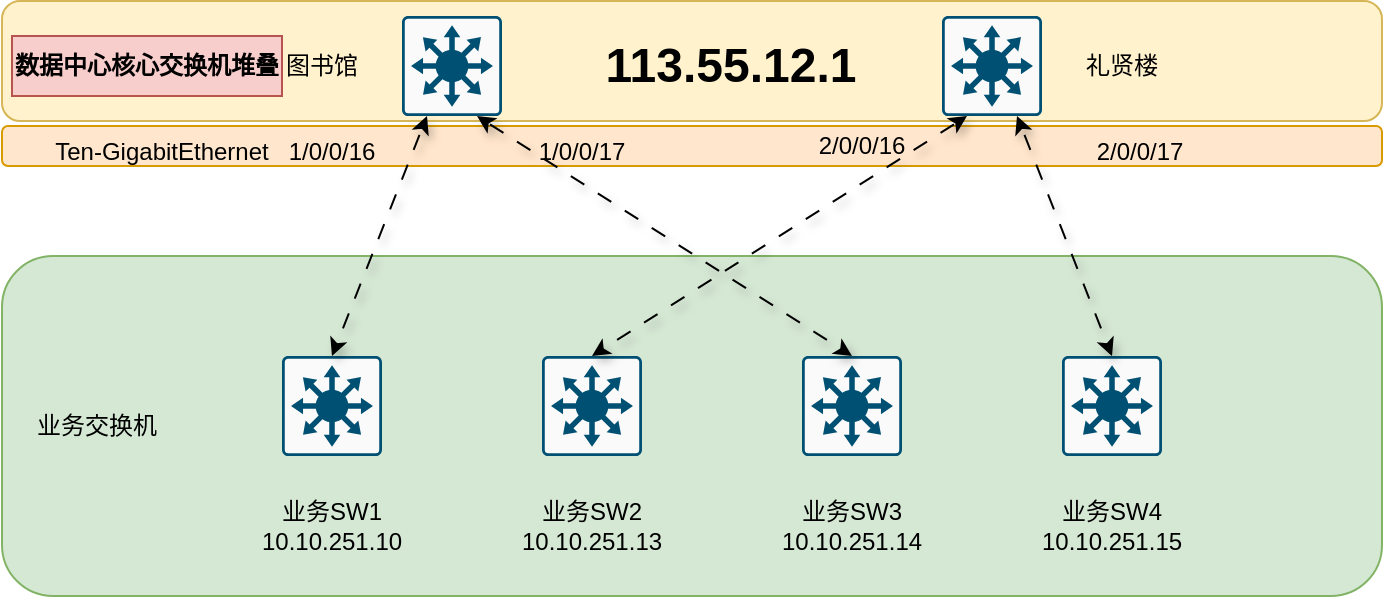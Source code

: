 <mxfile version="28.2.0">
  <diagram name="第 1 页" id="U-lvFfdo_h4yeGeN7Pj-">
    <mxGraphModel dx="1418" dy="786" grid="1" gridSize="10" guides="1" tooltips="1" connect="1" arrows="1" fold="1" page="1" pageScale="1" pageWidth="827" pageHeight="1169" math="0" shadow="0">
      <root>
        <mxCell id="0" />
        <mxCell id="1" parent="0" />
        <mxCell id="lBsMWY6D_Bn7dKv5Fg-C-3" value="" style="rounded=1;whiteSpace=wrap;html=1;fillColor=#d5e8d4;strokeColor=#82b366;" vertex="1" parent="1">
          <mxGeometry x="50" y="330" width="690" height="170" as="geometry" />
        </mxCell>
        <mxCell id="sGfgyA8e6EnTJcp7siT6-31" value="" style="rounded=1;whiteSpace=wrap;html=1;fillColor=#fff2cc;strokeColor=#d6b656;" parent="1" vertex="1">
          <mxGeometry x="50" y="202.5" width="690" height="60" as="geometry" />
        </mxCell>
        <mxCell id="sGfgyA8e6EnTJcp7siT6-28" value="" style="rounded=1;whiteSpace=wrap;html=1;fillColor=#ffe6cc;strokeColor=#d79b00;" parent="1" vertex="1">
          <mxGeometry x="50" y="265" width="690" height="20" as="geometry" />
        </mxCell>
        <mxCell id="sGfgyA8e6EnTJcp7siT6-1" value="" style="sketch=0;points=[[0.015,0.015,0],[0.985,0.015,0],[0.985,0.985,0],[0.015,0.985,0],[0.25,0,0],[0.5,0,0],[0.75,0,0],[1,0.25,0],[1,0.5,0],[1,0.75,0],[0.75,1,0],[0.5,1,0],[0.25,1,0],[0,0.75,0],[0,0.5,0],[0,0.25,0]];verticalLabelPosition=bottom;html=1;verticalAlign=top;aspect=fixed;align=center;pointerEvents=1;shape=mxgraph.cisco19.rect;prIcon=l3_switch;fillColor=#FAFAFA;strokeColor=#005073;" parent="1" vertex="1">
          <mxGeometry x="250" y="210" width="50" height="50" as="geometry" />
        </mxCell>
        <mxCell id="sGfgyA8e6EnTJcp7siT6-2" value="" style="sketch=0;points=[[0.015,0.015,0],[0.985,0.015,0],[0.985,0.985,0],[0.015,0.985,0],[0.25,0,0],[0.5,0,0],[0.75,0,0],[1,0.25,0],[1,0.5,0],[1,0.75,0],[0.75,1,0],[0.5,1,0],[0.25,1,0],[0,0.75,0],[0,0.5,0],[0,0.25,0]];verticalLabelPosition=bottom;html=1;verticalAlign=top;aspect=fixed;align=center;pointerEvents=1;shape=mxgraph.cisco19.rect;prIcon=l3_switch;fillColor=#FAFAFA;strokeColor=#005073;" parent="1" vertex="1">
          <mxGeometry x="520" y="210" width="50" height="50" as="geometry" />
        </mxCell>
        <mxCell id="sGfgyA8e6EnTJcp7siT6-3" value="" style="sketch=0;points=[[0.015,0.015,0],[0.985,0.015,0],[0.985,0.985,0],[0.015,0.985,0],[0.25,0,0],[0.5,0,0],[0.75,0,0],[1,0.25,0],[1,0.5,0],[1,0.75,0],[0.75,1,0],[0.5,1,0],[0.25,1,0],[0,0.75,0],[0,0.5,0],[0,0.25,0]];verticalLabelPosition=bottom;html=1;verticalAlign=top;aspect=fixed;align=center;pointerEvents=1;shape=mxgraph.cisco19.rect;prIcon=l3_switch;fillColor=#FAFAFA;strokeColor=#005073;" parent="1" vertex="1">
          <mxGeometry x="320" y="380" width="50" height="50" as="geometry" />
        </mxCell>
        <mxCell id="sGfgyA8e6EnTJcp7siT6-4" value="" style="sketch=0;points=[[0.015,0.015,0],[0.985,0.015,0],[0.985,0.985,0],[0.015,0.985,0],[0.25,0,0],[0.5,0,0],[0.75,0,0],[1,0.25,0],[1,0.5,0],[1,0.75,0],[0.75,1,0],[0.5,1,0],[0.25,1,0],[0,0.75,0],[0,0.5,0],[0,0.25,0]];verticalLabelPosition=bottom;html=1;verticalAlign=top;aspect=fixed;align=center;pointerEvents=1;shape=mxgraph.cisco19.rect;prIcon=l3_switch;fillColor=#FAFAFA;strokeColor=#005073;" parent="1" vertex="1">
          <mxGeometry x="580" y="380" width="50" height="50" as="geometry" />
        </mxCell>
        <mxCell id="sGfgyA8e6EnTJcp7siT6-5" value="" style="sketch=0;points=[[0.015,0.015,0],[0.985,0.015,0],[0.985,0.985,0],[0.015,0.985,0],[0.25,0,0],[0.5,0,0],[0.75,0,0],[1,0.25,0],[1,0.5,0],[1,0.75,0],[0.75,1,0],[0.5,1,0],[0.25,1,0],[0,0.75,0],[0,0.5,0],[0,0.25,0]];verticalLabelPosition=bottom;html=1;verticalAlign=top;aspect=fixed;align=center;pointerEvents=1;shape=mxgraph.cisco19.rect;prIcon=l3_switch;fillColor=#FAFAFA;strokeColor=#005073;" parent="1" vertex="1">
          <mxGeometry x="190" y="380" width="50" height="50" as="geometry" />
        </mxCell>
        <mxCell id="sGfgyA8e6EnTJcp7siT6-6" value="" style="sketch=0;points=[[0.015,0.015,0],[0.985,0.015,0],[0.985,0.985,0],[0.015,0.985,0],[0.25,0,0],[0.5,0,0],[0.75,0,0],[1,0.25,0],[1,0.5,0],[1,0.75,0],[0.75,1,0],[0.5,1,0],[0.25,1,0],[0,0.75,0],[0,0.5,0],[0,0.25,0]];verticalLabelPosition=bottom;html=1;verticalAlign=top;aspect=fixed;align=center;pointerEvents=1;shape=mxgraph.cisco19.rect;prIcon=l3_switch;fillColor=#FAFAFA;strokeColor=#005073;" parent="1" vertex="1">
          <mxGeometry x="450" y="380" width="50" height="50" as="geometry" />
        </mxCell>
        <mxCell id="sGfgyA8e6EnTJcp7siT6-8" value="113.55.12.1" style="text;strokeColor=none;fillColor=none;html=1;fontSize=24;fontStyle=1;verticalAlign=middle;align=center;" parent="1" vertex="1">
          <mxGeometry x="364" y="215" width="100" height="40" as="geometry" />
        </mxCell>
        <mxCell id="sGfgyA8e6EnTJcp7siT6-9" value="图书馆" style="text;html=1;align=center;verticalAlign=middle;whiteSpace=wrap;rounded=0;" parent="1" vertex="1">
          <mxGeometry x="180" y="220" width="60" height="30" as="geometry" />
        </mxCell>
        <mxCell id="sGfgyA8e6EnTJcp7siT6-10" value="礼贤楼" style="text;html=1;align=center;verticalAlign=middle;whiteSpace=wrap;rounded=0;" parent="1" vertex="1">
          <mxGeometry x="580" y="220" width="60" height="30" as="geometry" />
        </mxCell>
        <mxCell id="sGfgyA8e6EnTJcp7siT6-11" value="业务SW4&lt;div&gt;10.10.251.15&lt;/div&gt;" style="text;html=1;align=center;verticalAlign=middle;whiteSpace=wrap;rounded=0;" parent="1" vertex="1">
          <mxGeometry x="575" y="450" width="60" height="30" as="geometry" />
        </mxCell>
        <mxCell id="sGfgyA8e6EnTJcp7siT6-12" value="业务SW3&lt;div&gt;10.10.251.14&lt;/div&gt;" style="text;html=1;align=center;verticalAlign=middle;whiteSpace=wrap;rounded=0;" parent="1" vertex="1">
          <mxGeometry x="445" y="450" width="60" height="30" as="geometry" />
        </mxCell>
        <mxCell id="sGfgyA8e6EnTJcp7siT6-13" value="业务SW2&lt;div&gt;10.10.251.13&lt;/div&gt;" style="text;html=1;align=center;verticalAlign=middle;whiteSpace=wrap;rounded=0;" parent="1" vertex="1">
          <mxGeometry x="315" y="450" width="60" height="30" as="geometry" />
        </mxCell>
        <mxCell id="sGfgyA8e6EnTJcp7siT6-14" value="业务SW1&lt;div&gt;10.10.251.10&lt;/div&gt;" style="text;html=1;align=center;verticalAlign=middle;whiteSpace=wrap;rounded=0;" parent="1" vertex="1">
          <mxGeometry x="185" y="450" width="60" height="30" as="geometry" />
        </mxCell>
        <mxCell id="sGfgyA8e6EnTJcp7siT6-15" value="" style="endArrow=classic;startArrow=classic;html=1;rounded=0;entryX=0.25;entryY=1;entryDx=0;entryDy=0;entryPerimeter=0;exitX=0.5;exitY=0;exitDx=0;exitDy=0;exitPerimeter=0;flowAnimation=1;shadow=1;" parent="1" source="sGfgyA8e6EnTJcp7siT6-5" target="sGfgyA8e6EnTJcp7siT6-1" edge="1">
          <mxGeometry width="50" height="50" relative="1" as="geometry">
            <mxPoint x="250" y="350" as="sourcePoint" />
            <mxPoint x="300" y="300" as="targetPoint" />
          </mxGeometry>
        </mxCell>
        <mxCell id="sGfgyA8e6EnTJcp7siT6-19" value="" style="endArrow=classic;startArrow=classic;html=1;rounded=0;entryX=0.75;entryY=1;entryDx=0;entryDy=0;entryPerimeter=0;exitX=0.5;exitY=0;exitDx=0;exitDy=0;exitPerimeter=0;flowAnimation=1;shadow=1;" parent="1" source="sGfgyA8e6EnTJcp7siT6-4" target="sGfgyA8e6EnTJcp7siT6-2" edge="1">
          <mxGeometry width="50" height="50" relative="1" as="geometry">
            <mxPoint x="250" y="350" as="sourcePoint" />
            <mxPoint x="300" y="300" as="targetPoint" />
          </mxGeometry>
        </mxCell>
        <mxCell id="sGfgyA8e6EnTJcp7siT6-20" value="" style="endArrow=classic;startArrow=classic;html=1;rounded=0;entryX=0.25;entryY=1;entryDx=0;entryDy=0;entryPerimeter=0;exitX=0.5;exitY=0;exitDx=0;exitDy=0;exitPerimeter=0;flowAnimation=1;shadow=1;" parent="1" source="sGfgyA8e6EnTJcp7siT6-3" target="sGfgyA8e6EnTJcp7siT6-2" edge="1">
          <mxGeometry width="50" height="50" relative="1" as="geometry">
            <mxPoint x="250" y="350" as="sourcePoint" />
            <mxPoint x="300" y="300" as="targetPoint" />
          </mxGeometry>
        </mxCell>
        <mxCell id="sGfgyA8e6EnTJcp7siT6-21" value="" style="endArrow=classic;startArrow=classic;html=1;rounded=0;exitX=0.5;exitY=0;exitDx=0;exitDy=0;exitPerimeter=0;entryX=0.75;entryY=1;entryDx=0;entryDy=0;entryPerimeter=0;flowAnimation=1;shadow=1;" parent="1" source="sGfgyA8e6EnTJcp7siT6-6" target="sGfgyA8e6EnTJcp7siT6-1" edge="1">
          <mxGeometry width="50" height="50" relative="1" as="geometry">
            <mxPoint x="250" y="350" as="sourcePoint" />
            <mxPoint x="300" y="280" as="targetPoint" />
          </mxGeometry>
        </mxCell>
        <mxCell id="sGfgyA8e6EnTJcp7siT6-23" value="Ten-GigabitEthernet" style="text;html=1;align=center;verticalAlign=middle;whiteSpace=wrap;rounded=0;" parent="1" vertex="1">
          <mxGeometry x="75" y="260" width="110" height="35" as="geometry" />
        </mxCell>
        <mxCell id="sGfgyA8e6EnTJcp7siT6-24" value="1/0/0/16" style="text;html=1;align=center;verticalAlign=middle;whiteSpace=wrap;rounded=0;" parent="1" vertex="1">
          <mxGeometry x="185" y="262.5" width="60" height="30" as="geometry" />
        </mxCell>
        <mxCell id="sGfgyA8e6EnTJcp7siT6-25" value="1/0/0/17" style="text;html=1;align=center;verticalAlign=middle;whiteSpace=wrap;rounded=0;" parent="1" vertex="1">
          <mxGeometry x="310" y="262.5" width="60" height="30" as="geometry" />
        </mxCell>
        <mxCell id="sGfgyA8e6EnTJcp7siT6-26" value="2/0/0/16" style="text;html=1;align=center;verticalAlign=middle;whiteSpace=wrap;rounded=0;" parent="1" vertex="1">
          <mxGeometry x="450" y="260" width="60" height="30" as="geometry" />
        </mxCell>
        <mxCell id="sGfgyA8e6EnTJcp7siT6-27" value="2/0/0/17" style="text;html=1;align=center;verticalAlign=middle;whiteSpace=wrap;rounded=0;" parent="1" vertex="1">
          <mxGeometry x="589" y="262.5" width="60" height="30" as="geometry" />
        </mxCell>
        <mxCell id="lBsMWY6D_Bn7dKv5Fg-C-2" value="数据中心核心交换机堆叠" style="text;html=1;align=center;verticalAlign=middle;whiteSpace=wrap;rounded=0;fontStyle=1;fillColor=#f8cecc;strokeColor=#b85450;" vertex="1" parent="1">
          <mxGeometry x="55" y="220" width="135" height="30" as="geometry" />
        </mxCell>
        <mxCell id="lBsMWY6D_Bn7dKv5Fg-C-4" value="业务交换机" style="text;html=1;align=center;verticalAlign=middle;whiteSpace=wrap;rounded=0;" vertex="1" parent="1">
          <mxGeometry x="60" y="400" width="75" height="30" as="geometry" />
        </mxCell>
      </root>
    </mxGraphModel>
  </diagram>
</mxfile>
